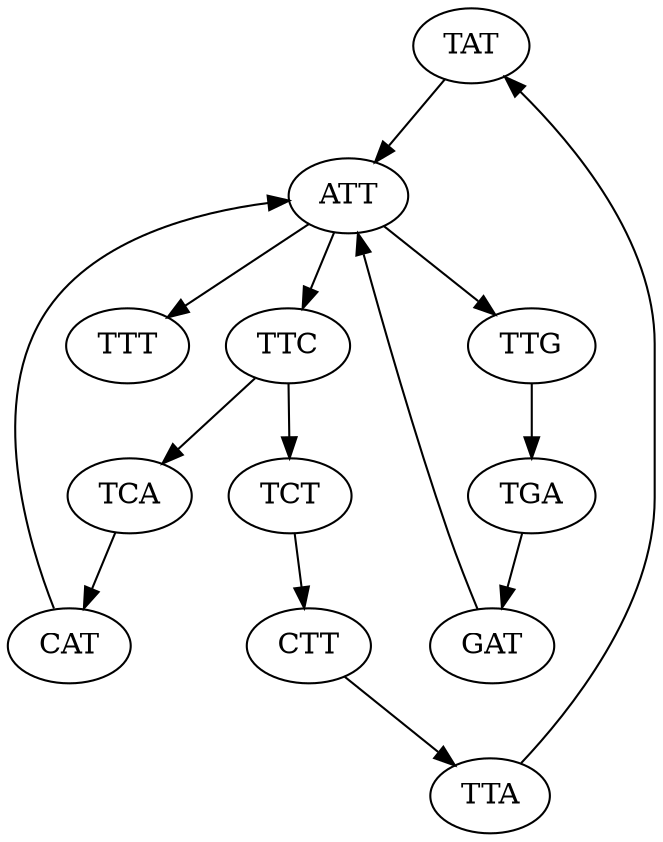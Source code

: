 digraph G {
    "TAT" -> "ATT";
    "TTA" -> "TAT";
    "TCT" -> "CTT";
    "ATT" -> "TTG";
    "TTC" -> "TCA";
    "CAT" -> "ATT";
    "ATT" -> "TTT";
    "ATT" -> "TTC";
    "CTT" -> "TTA";
    "TCA" -> "CAT";
    "GAT" -> "ATT";
    "TTG" -> "TGA";
    "TTC" -> "TCT";
    "TGA" -> "GAT";
}
